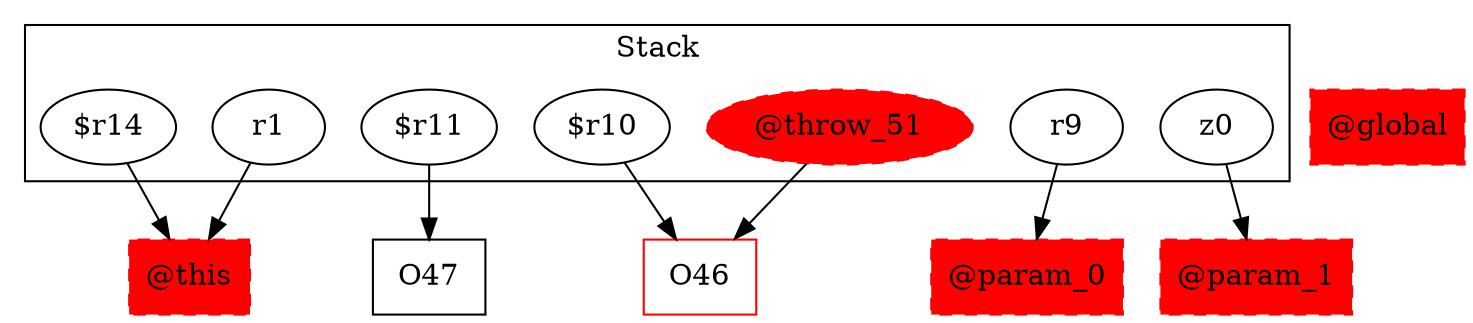 digraph sample {
  rankDir="LR";
  subgraph cluster_0 {
    label="Stack"
    "r1"; "$r11"; "$r10"; "r9"; "z0"; "$r14"; "@throw_51"; 
  }
  "r1" -> { "@this"[shape=box]};
  "$r11" -> { O47[shape=box]};
  "$r10" -> { O46[shape=box]};
  "r9" -> { "@param_0"[shape=box]};
  "z0" -> { "@param_1"[shape=box]};
  "$r14" -> { "@this"[shape=box]};
  "@throw_51" -> { O46[shape=box]};
  "@throw_51"[style="filled,dashed"]; 
  "@global"[shape=box, style="filled,dashed"];
  "@this"[shape=box, style="filled,dashed"];
  "@param_0"[shape=box, style="filled,dashed"];
  "@param_1"[shape=box, style="filled,dashed"];
  O46[color="red"];
  "@global"[color="red"];
  "@this"[color="red"];
  "@param_0"[color="red"];
  "@param_1"[color="red"];
  "@throw_51"[color="red"];
}
